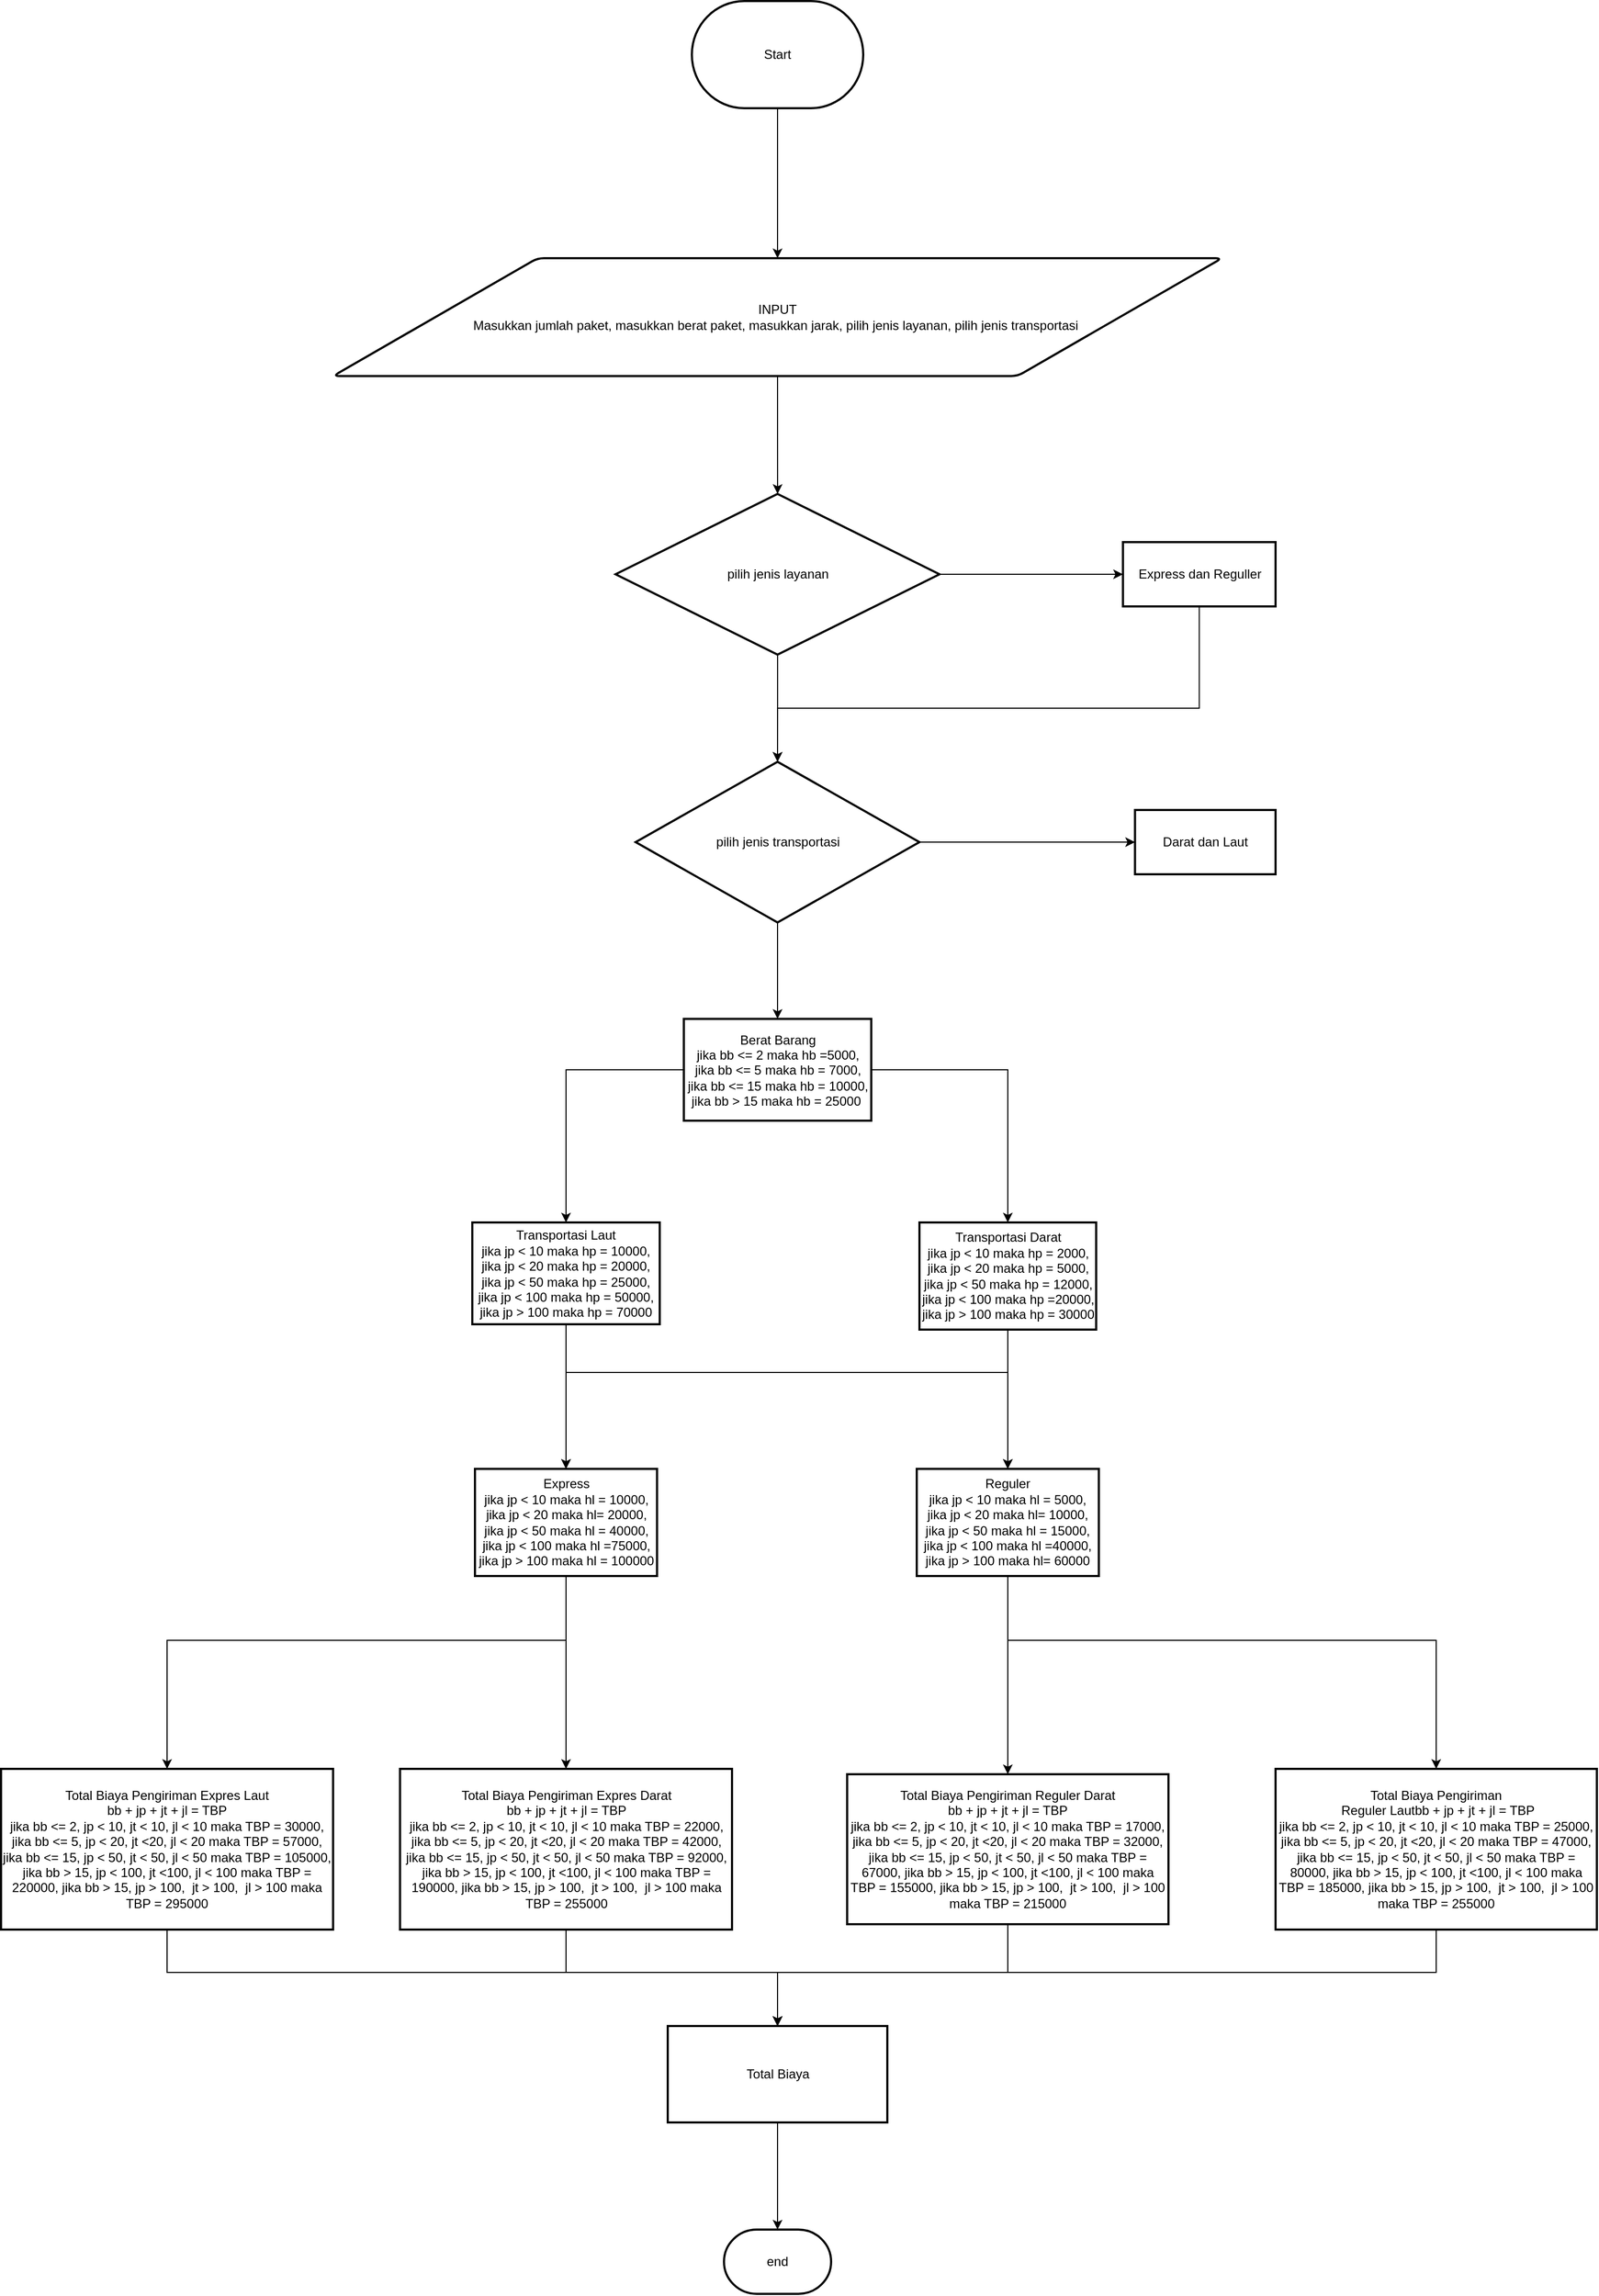 <mxfile version="20.4.1" type="device"><diagram id="ti_ImMp4KW_fYqDjb7Ip" name="Page-1"><mxGraphModel dx="2628" dy="2011" grid="1" gridSize="10" guides="1" tooltips="1" connect="1" arrows="1" fold="1" page="1" pageScale="1" pageWidth="850" pageHeight="1100" math="0" shadow="0"><root><mxCell id="0"/><mxCell id="1" parent="0"/><mxCell id="ovyJ6wzw6DbYiMp913Ht-60" value="" style="edgeStyle=orthogonalEdgeStyle;rounded=0;orthogonalLoop=1;jettySize=auto;html=1;" parent="1" source="ovyJ6wzw6DbYiMp913Ht-50" target="ovyJ6wzw6DbYiMp913Ht-59" edge="1"><mxGeometry relative="1" as="geometry"/></mxCell><mxCell id="ovyJ6wzw6DbYiMp913Ht-50" value="Start" style="strokeWidth=2;html=1;shape=mxgraph.flowchart.terminator;whiteSpace=wrap;" parent="1" vertex="1"><mxGeometry x="405" y="-40" width="160" height="100" as="geometry"/></mxCell><mxCell id="ovyJ6wzw6DbYiMp913Ht-64" value="" style="edgeStyle=orthogonalEdgeStyle;rounded=0;orthogonalLoop=1;jettySize=auto;html=1;" parent="1" source="ovyJ6wzw6DbYiMp913Ht-59" target="ovyJ6wzw6DbYiMp913Ht-61" edge="1"><mxGeometry relative="1" as="geometry"/></mxCell><mxCell id="ovyJ6wzw6DbYiMp913Ht-59" value="INPUT&lt;br&gt;Masukkan jumlah paket, masukkan berat paket, masukkan jarak, pilih jenis layanan, pilih jenis transportasi&amp;nbsp;" style="shape=parallelogram;html=1;strokeWidth=2;perimeter=parallelogramPerimeter;whiteSpace=wrap;rounded=1;arcSize=12;size=0.23;" parent="1" vertex="1"><mxGeometry x="70" y="200" width="830" height="110" as="geometry"/></mxCell><mxCell id="ovyJ6wzw6DbYiMp913Ht-63" value="" style="edgeStyle=orthogonalEdgeStyle;rounded=0;orthogonalLoop=1;jettySize=auto;html=1;" parent="1" source="ovyJ6wzw6DbYiMp913Ht-61" target="ovyJ6wzw6DbYiMp913Ht-62" edge="1"><mxGeometry relative="1" as="geometry"/></mxCell><mxCell id="ovyJ6wzw6DbYiMp913Ht-68" value="" style="edgeStyle=orthogonalEdgeStyle;rounded=0;orthogonalLoop=1;jettySize=auto;html=1;" parent="1" source="ovyJ6wzw6DbYiMp913Ht-61" target="ovyJ6wzw6DbYiMp913Ht-65" edge="1"><mxGeometry relative="1" as="geometry"/></mxCell><mxCell id="ovyJ6wzw6DbYiMp913Ht-61" value="pilih jenis layanan" style="strokeWidth=2;html=1;shape=mxgraph.flowchart.decision;whiteSpace=wrap;" parent="1" vertex="1"><mxGeometry x="333.75" y="420" width="302.5" height="150" as="geometry"/></mxCell><mxCell id="ovyJ6wzw6DbYiMp913Ht-69" style="edgeStyle=orthogonalEdgeStyle;rounded=0;orthogonalLoop=1;jettySize=auto;html=1;entryX=0.5;entryY=0;entryDx=0;entryDy=0;entryPerimeter=0;" parent="1" source="ovyJ6wzw6DbYiMp913Ht-62" target="ovyJ6wzw6DbYiMp913Ht-65" edge="1"><mxGeometry relative="1" as="geometry"><Array as="points"><mxPoint x="879" y="620"/><mxPoint x="485" y="620"/></Array></mxGeometry></mxCell><mxCell id="ovyJ6wzw6DbYiMp913Ht-62" value="Express dan Reguller" style="whiteSpace=wrap;html=1;strokeWidth=2;" parent="1" vertex="1"><mxGeometry x="807.5" y="465" width="142.5" height="60" as="geometry"/></mxCell><mxCell id="ovyJ6wzw6DbYiMp913Ht-67" value="" style="edgeStyle=orthogonalEdgeStyle;rounded=0;orthogonalLoop=1;jettySize=auto;html=1;" parent="1" source="ovyJ6wzw6DbYiMp913Ht-65" target="ovyJ6wzw6DbYiMp913Ht-66" edge="1"><mxGeometry relative="1" as="geometry"/></mxCell><mxCell id="ovyJ6wzw6DbYiMp913Ht-71" value="" style="edgeStyle=orthogonalEdgeStyle;rounded=0;orthogonalLoop=1;jettySize=auto;html=1;" parent="1" source="ovyJ6wzw6DbYiMp913Ht-65" target="ovyJ6wzw6DbYiMp913Ht-70" edge="1"><mxGeometry relative="1" as="geometry"/></mxCell><mxCell id="ovyJ6wzw6DbYiMp913Ht-65" value="pilih jenis transportasi" style="strokeWidth=2;html=1;shape=mxgraph.flowchart.decision;whiteSpace=wrap;" parent="1" vertex="1"><mxGeometry x="352.5" y="670" width="265" height="150" as="geometry"/></mxCell><mxCell id="ovyJ6wzw6DbYiMp913Ht-66" value="Darat dan Laut" style="whiteSpace=wrap;html=1;strokeWidth=2;" parent="1" vertex="1"><mxGeometry x="818.75" y="715" width="131.25" height="60" as="geometry"/></mxCell><mxCell id="ovyJ6wzw6DbYiMp913Ht-74" value="" style="edgeStyle=orthogonalEdgeStyle;rounded=0;orthogonalLoop=1;jettySize=auto;html=1;" parent="1" source="ovyJ6wzw6DbYiMp913Ht-70" target="ovyJ6wzw6DbYiMp913Ht-73" edge="1"><mxGeometry relative="1" as="geometry"/></mxCell><mxCell id="Yh9oS8Keu22A4yJyc3Vr-6" style="edgeStyle=orthogonalEdgeStyle;rounded=0;orthogonalLoop=1;jettySize=auto;html=1;entryX=0.5;entryY=0;entryDx=0;entryDy=0;" edge="1" parent="1" source="ovyJ6wzw6DbYiMp913Ht-70" target="ovyJ6wzw6DbYiMp913Ht-75"><mxGeometry relative="1" as="geometry"/></mxCell><mxCell id="ovyJ6wzw6DbYiMp913Ht-70" value="Berat Barang&lt;br&gt;jika bb &amp;lt;= 2 maka hb =5000, jika bb &amp;lt;= 5 maka hb = 7000,&lt;br&gt;jika bb &amp;lt;= 15 maka hb = 10000,&lt;br&gt;jika bb &amp;gt; 15 maka hb = 25000&amp;nbsp;" style="whiteSpace=wrap;html=1;strokeWidth=2;" parent="1" vertex="1"><mxGeometry x="397.5" y="910" width="175" height="95" as="geometry"/></mxCell><mxCell id="Yh9oS8Keu22A4yJyc3Vr-14" style="edgeStyle=orthogonalEdgeStyle;rounded=0;orthogonalLoop=1;jettySize=auto;html=1;entryX=0.5;entryY=0;entryDx=0;entryDy=0;" edge="1" parent="1" source="ovyJ6wzw6DbYiMp913Ht-73" target="ovyJ6wzw6DbYiMp913Ht-77"><mxGeometry relative="1" as="geometry"/></mxCell><mxCell id="Yh9oS8Keu22A4yJyc3Vr-17" style="edgeStyle=orthogonalEdgeStyle;rounded=0;orthogonalLoop=1;jettySize=auto;html=1;entryX=0.5;entryY=0;entryDx=0;entryDy=0;" edge="1" parent="1" source="ovyJ6wzw6DbYiMp913Ht-73" target="ovyJ6wzw6DbYiMp913Ht-79"><mxGeometry relative="1" as="geometry"><Array as="points"><mxPoint x="288" y="1240"/><mxPoint x="700" y="1240"/></Array></mxGeometry></mxCell><mxCell id="ovyJ6wzw6DbYiMp913Ht-73" value="Transportasi Laut&lt;br&gt;jika jp &amp;lt; 10 maka hp = 10000, jika jp &amp;lt; 20 maka hp = 20000, jika jp &amp;lt; 50 maka hp = 25000, jika jp &amp;lt; 100 maka hp = 50000,&lt;br&gt;jika jp &amp;gt; 100 maka hp = 70000" style="whiteSpace=wrap;html=1;strokeWidth=2;" parent="1" vertex="1"><mxGeometry x="200" y="1100" width="175" height="95" as="geometry"/></mxCell><mxCell id="Yh9oS8Keu22A4yJyc3Vr-12" style="edgeStyle=orthogonalEdgeStyle;rounded=0;orthogonalLoop=1;jettySize=auto;html=1;entryX=0.5;entryY=0;entryDx=0;entryDy=0;" edge="1" parent="1" source="ovyJ6wzw6DbYiMp913Ht-77" target="ovyJ6wzw6DbYiMp913Ht-83"><mxGeometry relative="1" as="geometry"><Array as="points"><mxPoint x="288" y="1490"/><mxPoint x="-85" y="1490"/></Array></mxGeometry></mxCell><mxCell id="Yh9oS8Keu22A4yJyc3Vr-13" style="edgeStyle=orthogonalEdgeStyle;rounded=0;orthogonalLoop=1;jettySize=auto;html=1;entryX=0.5;entryY=0;entryDx=0;entryDy=0;" edge="1" parent="1" source="ovyJ6wzw6DbYiMp913Ht-77" target="ovyJ6wzw6DbYiMp913Ht-101"><mxGeometry relative="1" as="geometry"/></mxCell><mxCell id="ovyJ6wzw6DbYiMp913Ht-77" value="Express&lt;br&gt;jika jp &amp;lt; 10 maka hl = 10000, jika jp &amp;lt; 20 maka hl= 20000, jika jp &amp;lt; 50 maka hl = 40000, jika jp &amp;lt; 100 maka hl =75000, jika jp &amp;gt; 100 maka hl = 100000" style="whiteSpace=wrap;html=1;strokeWidth=2;" parent="1" vertex="1"><mxGeometry x="202.5" y="1330" width="170" height="100" as="geometry"/></mxCell><mxCell id="Yh9oS8Keu22A4yJyc3Vr-18" style="edgeStyle=orthogonalEdgeStyle;rounded=0;orthogonalLoop=1;jettySize=auto;html=1;entryX=0.5;entryY=0;entryDx=0;entryDy=0;" edge="1" parent="1" source="ovyJ6wzw6DbYiMp913Ht-79" target="ovyJ6wzw6DbYiMp913Ht-103"><mxGeometry relative="1" as="geometry"/></mxCell><mxCell id="Yh9oS8Keu22A4yJyc3Vr-19" style="edgeStyle=orthogonalEdgeStyle;rounded=0;orthogonalLoop=1;jettySize=auto;html=1;entryX=0.5;entryY=0;entryDx=0;entryDy=0;" edge="1" parent="1" source="ovyJ6wzw6DbYiMp913Ht-79" target="ovyJ6wzw6DbYiMp913Ht-89"><mxGeometry relative="1" as="geometry"><Array as="points"><mxPoint x="700" y="1490"/><mxPoint x="1100" y="1490"/></Array></mxGeometry></mxCell><mxCell id="ovyJ6wzw6DbYiMp913Ht-79" value="Reguler&lt;br&gt;jika jp &amp;lt; 10 maka hl = 5000,&lt;br&gt;jika jp &amp;lt; 20 maka hl= 10000, &lt;br&gt;jika jp &amp;lt; 50 maka hl = 15000, jika jp &amp;lt; 100 maka hl =40000, jika jp &amp;gt; 100 maka hl= 60000" style="whiteSpace=wrap;html=1;strokeWidth=2;" parent="1" vertex="1"><mxGeometry x="615" y="1330" width="170" height="100" as="geometry"/></mxCell><mxCell id="Yh9oS8Keu22A4yJyc3Vr-21" style="edgeStyle=orthogonalEdgeStyle;rounded=0;orthogonalLoop=1;jettySize=auto;html=1;entryX=0.5;entryY=0;entryDx=0;entryDy=0;" edge="1" parent="1" source="ovyJ6wzw6DbYiMp913Ht-83" target="Yh9oS8Keu22A4yJyc3Vr-20"><mxGeometry relative="1" as="geometry"><Array as="points"><mxPoint x="-85" y="1800"/><mxPoint x="485" y="1800"/></Array></mxGeometry></mxCell><mxCell id="ovyJ6wzw6DbYiMp913Ht-83" value="Total Biaya Pengiriman Expres Laut&lt;br&gt;bb + jp + jt + jl = TBP&lt;br&gt;jika bb &amp;lt;= 2, jp &amp;lt; 10, jt &amp;lt; 10, jl &amp;lt; 10 maka TBP = 30000, jika bb &amp;lt;= 5, jp &amp;lt; 20, jt &amp;lt;20, jl &amp;lt; 20 maka TBP = 57000, jika bb &amp;lt;= 15, jp &amp;lt; 50, jt &amp;lt; 50, jl &amp;lt; 50 maka TBP = 105000, jika bb &amp;gt; 15, jp &amp;lt; 100, jt &amp;lt;100, jl &amp;lt; 100 maka TBP = 220000, jika bb &amp;gt; 15, jp &amp;gt; 100,&amp;nbsp; jt &amp;gt; 100,&amp;nbsp; jl &amp;gt; 100 maka TBP = 295000" style="whiteSpace=wrap;html=1;strokeWidth=2;" parent="1" vertex="1"><mxGeometry x="-240" y="1610" width="310" height="150" as="geometry"/></mxCell><mxCell id="Yh9oS8Keu22A4yJyc3Vr-25" style="edgeStyle=orthogonalEdgeStyle;rounded=0;orthogonalLoop=1;jettySize=auto;html=1;entryX=0.5;entryY=0;entryDx=0;entryDy=0;" edge="1" parent="1" source="ovyJ6wzw6DbYiMp913Ht-89" target="Yh9oS8Keu22A4yJyc3Vr-20"><mxGeometry relative="1" as="geometry"><Array as="points"><mxPoint x="1100" y="1800"/><mxPoint x="485" y="1800"/></Array></mxGeometry></mxCell><mxCell id="ovyJ6wzw6DbYiMp913Ht-89" value="Total Biaya Pengiriman&lt;br&gt;&amp;nbsp;Reguler Lautbb + jp + jt + jl = TBP&lt;br&gt;jika bb &amp;lt;= 2, jp &amp;lt; 10, jt &amp;lt; 10, jl &amp;lt; 10 maka TBP = 25000, jika bb &amp;lt;= 5, jp &amp;lt; 20, jt &amp;lt;20, jl &amp;lt; 20 maka TBP = 47000, jika bb &amp;lt;= 15, jp &amp;lt; 50, jt &amp;lt; 50, jl &amp;lt; 50 maka TBP = 80000, jika bb &amp;gt; 15, jp &amp;lt; 100, jt &amp;lt;100, jl &amp;lt; 100 maka TBP = 185000, jika bb &amp;gt; 15, jp &amp;gt; 100,&amp;nbsp; jt &amp;gt; 100,&amp;nbsp; jl &amp;gt; 100 maka TBP = 255000" style="whiteSpace=wrap;html=1;strokeWidth=2;" parent="1" vertex="1"><mxGeometry x="950" y="1610" width="300" height="150" as="geometry"/></mxCell><mxCell id="Yh9oS8Keu22A4yJyc3Vr-22" style="edgeStyle=orthogonalEdgeStyle;rounded=0;orthogonalLoop=1;jettySize=auto;html=1;entryX=0.5;entryY=0;entryDx=0;entryDy=0;" edge="1" parent="1" source="ovyJ6wzw6DbYiMp913Ht-101" target="Yh9oS8Keu22A4yJyc3Vr-20"><mxGeometry relative="1" as="geometry"><Array as="points"><mxPoint x="288" y="1800"/><mxPoint x="485" y="1800"/></Array></mxGeometry></mxCell><mxCell id="ovyJ6wzw6DbYiMp913Ht-101" value="Total Biaya Pengiriman Expres Darat&lt;br&gt;bb + jp + jt + jl = TBP&lt;br&gt;jika bb &amp;lt;= 2, jp &amp;lt; 10, jt &amp;lt; 10, jl &amp;lt; 10 maka TBP = 22000, jika bb &amp;lt;= 5, jp &amp;lt; 20, jt &amp;lt;20, jl &amp;lt; 20 maka TBP = 42000, jika bb &amp;lt;= 15, jp &amp;lt; 50, jt &amp;lt; 50, jl &amp;lt; 50 maka TBP = 92000, jika bb &amp;gt; 15, jp &amp;lt; 100, jt &amp;lt;100, jl &amp;lt; 100 maka TBP = 190000, jika bb &amp;gt; 15, jp &amp;gt; 100,&amp;nbsp; jt &amp;gt; 100,&amp;nbsp; jl &amp;gt; 100 maka TBP = 255000" style="whiteSpace=wrap;html=1;strokeWidth=2;" parent="1" vertex="1"><mxGeometry x="132.5" y="1610" width="310" height="150" as="geometry"/></mxCell><mxCell id="Yh9oS8Keu22A4yJyc3Vr-23" style="edgeStyle=orthogonalEdgeStyle;rounded=0;orthogonalLoop=1;jettySize=auto;html=1;entryX=0.5;entryY=0;entryDx=0;entryDy=0;" edge="1" parent="1" source="ovyJ6wzw6DbYiMp913Ht-103" target="Yh9oS8Keu22A4yJyc3Vr-20"><mxGeometry relative="1" as="geometry"><Array as="points"><mxPoint x="700" y="1800"/><mxPoint x="485" y="1800"/></Array></mxGeometry></mxCell><mxCell id="ovyJ6wzw6DbYiMp913Ht-103" value="Total Biaya Pengiriman Reguler Darat&lt;br&gt;bb + jp + jt + jl = TBP&lt;br&gt;jika bb &amp;lt;= 2, jp &amp;lt; 10, jt &amp;lt; 10, jl &amp;lt; 10 maka TBP = 17000, jika bb &amp;lt;= 5, jp &amp;lt; 20, jt &amp;lt;20, jl &amp;lt; 20 maka TBP = 32000, jika bb &amp;lt;= 15, jp &amp;lt; 50, jt &amp;lt; 50, jl &amp;lt; 50 maka TBP = 67000, jika bb &amp;gt; 15, jp &amp;lt; 100, jt &amp;lt;100, jl &amp;lt; 100 maka TBP = 155000, jika bb &amp;gt; 15, jp &amp;gt; 100,&amp;nbsp; jt &amp;gt; 100,&amp;nbsp; jl &amp;gt; 100 maka TBP = 215000" style="whiteSpace=wrap;html=1;strokeWidth=2;" parent="1" vertex="1"><mxGeometry x="550" y="1615" width="300" height="140" as="geometry"/></mxCell><mxCell id="ovyJ6wzw6DbYiMp913Ht-110" value="end" style="strokeWidth=2;html=1;shape=mxgraph.flowchart.terminator;whiteSpace=wrap;" parent="1" vertex="1"><mxGeometry x="435" y="2040" width="100" height="60" as="geometry"/></mxCell><mxCell id="Yh9oS8Keu22A4yJyc3Vr-15" style="edgeStyle=orthogonalEdgeStyle;rounded=0;orthogonalLoop=1;jettySize=auto;html=1;entryX=0.5;entryY=0;entryDx=0;entryDy=0;" edge="1" parent="1" source="ovyJ6wzw6DbYiMp913Ht-75" target="ovyJ6wzw6DbYiMp913Ht-77"><mxGeometry relative="1" as="geometry"><Array as="points"><mxPoint x="700" y="1240"/><mxPoint x="288" y="1240"/></Array></mxGeometry></mxCell><mxCell id="Yh9oS8Keu22A4yJyc3Vr-16" style="edgeStyle=orthogonalEdgeStyle;rounded=0;orthogonalLoop=1;jettySize=auto;html=1;entryX=0.5;entryY=0;entryDx=0;entryDy=0;" edge="1" parent="1" source="ovyJ6wzw6DbYiMp913Ht-75" target="ovyJ6wzw6DbYiMp913Ht-79"><mxGeometry relative="1" as="geometry"/></mxCell><mxCell id="ovyJ6wzw6DbYiMp913Ht-75" value="Transportasi Darat&lt;br&gt;jika jp &amp;lt; 10 maka hp = 2000, jika jp &amp;lt; 20 maka hp = 5000, jika jp &amp;lt; 50 maka hp = 12000, jika jp &amp;lt; 100 maka hp =20000,&lt;br&gt;jika jp &amp;gt; 100 maka hp = 30000" style="whiteSpace=wrap;html=1;strokeWidth=2;" parent="1" vertex="1"><mxGeometry x="617.5" y="1100" width="165" height="100" as="geometry"/></mxCell><mxCell id="Yh9oS8Keu22A4yJyc3Vr-26" style="edgeStyle=orthogonalEdgeStyle;rounded=0;orthogonalLoop=1;jettySize=auto;html=1;" edge="1" parent="1" source="Yh9oS8Keu22A4yJyc3Vr-20" target="ovyJ6wzw6DbYiMp913Ht-110"><mxGeometry relative="1" as="geometry"/></mxCell><mxCell id="Yh9oS8Keu22A4yJyc3Vr-20" value="Total Biaya" style="whiteSpace=wrap;html=1;strokeWidth=2;" vertex="1" parent="1"><mxGeometry x="382.5" y="1850" width="205" height="90" as="geometry"/></mxCell></root></mxGraphModel></diagram></mxfile>